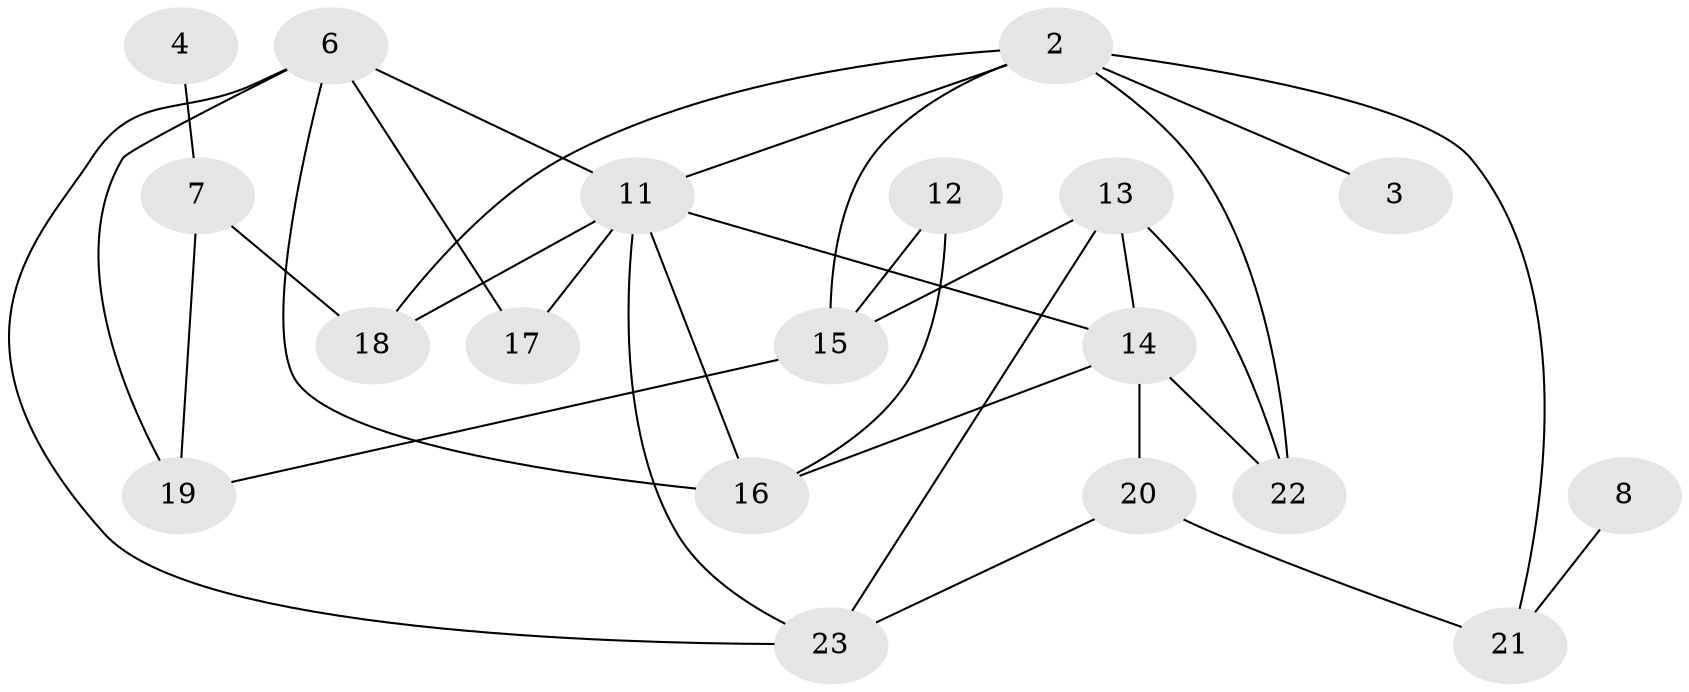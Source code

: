 // original degree distribution, {1: 0.19642857142857142, 4: 0.08928571428571429, 2: 0.32142857142857145, 3: 0.25, 6: 0.03571428571428571, 0: 0.05357142857142857, 7: 0.017857142857142856, 5: 0.03571428571428571}
// Generated by graph-tools (version 1.1) at 2025/35/03/04/25 23:35:47]
// undirected, 19 vertices, 32 edges
graph export_dot {
  node [color=gray90,style=filled];
  2;
  3;
  4;
  6;
  7;
  8;
  11;
  12;
  13;
  14;
  15;
  16;
  17;
  18;
  19;
  20;
  21;
  22;
  23;
  2 -- 3 [weight=1.0];
  2 -- 11 [weight=1.0];
  2 -- 15 [weight=1.0];
  2 -- 18 [weight=1.0];
  2 -- 21 [weight=1.0];
  2 -- 22 [weight=1.0];
  4 -- 7 [weight=1.0];
  6 -- 11 [weight=1.0];
  6 -- 16 [weight=1.0];
  6 -- 17 [weight=1.0];
  6 -- 19 [weight=1.0];
  6 -- 23 [weight=1.0];
  7 -- 18 [weight=1.0];
  7 -- 19 [weight=1.0];
  8 -- 21 [weight=1.0];
  11 -- 14 [weight=1.0];
  11 -- 16 [weight=2.0];
  11 -- 17 [weight=2.0];
  11 -- 18 [weight=1.0];
  11 -- 23 [weight=1.0];
  12 -- 15 [weight=1.0];
  12 -- 16 [weight=1.0];
  13 -- 14 [weight=1.0];
  13 -- 15 [weight=1.0];
  13 -- 22 [weight=1.0];
  13 -- 23 [weight=1.0];
  14 -- 16 [weight=1.0];
  14 -- 20 [weight=1.0];
  14 -- 22 [weight=1.0];
  15 -- 19 [weight=1.0];
  20 -- 21 [weight=1.0];
  20 -- 23 [weight=1.0];
}
